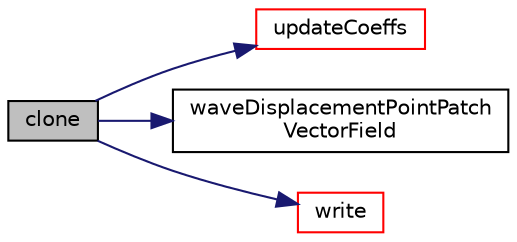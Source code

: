 digraph "clone"
{
  bgcolor="transparent";
  edge [fontname="Helvetica",fontsize="10",labelfontname="Helvetica",labelfontsize="10"];
  node [fontname="Helvetica",fontsize="10",shape=record];
  rankdir="LR";
  Node19 [label="clone",height=0.2,width=0.4,color="black", fillcolor="grey75", style="filled", fontcolor="black"];
  Node19 -> Node20 [color="midnightblue",fontsize="10",style="solid",fontname="Helvetica"];
  Node20 [label="updateCoeffs",height=0.2,width=0.4,color="red",URL="$a24549.html#a7e24eafac629d3733181cd942d4c902f",tooltip="Update the coefficients associated with the patch field. "];
  Node19 -> Node32 [color="midnightblue",fontsize="10",style="solid",fontname="Helvetica"];
  Node32 [label="waveDisplacementPointPatch\lVectorField",height=0.2,width=0.4,color="black",URL="$a24549.html#a97fce8d612f59cc4b76f58f24401e83c",tooltip="Construct from patch and internal field. "];
  Node19 -> Node33 [color="midnightblue",fontsize="10",style="solid",fontname="Helvetica"];
  Node33 [label="write",height=0.2,width=0.4,color="red",URL="$a24549.html#a293fdfec8bdfbd5c3913ab4c9f3454ff",tooltip="Write. "];
}
